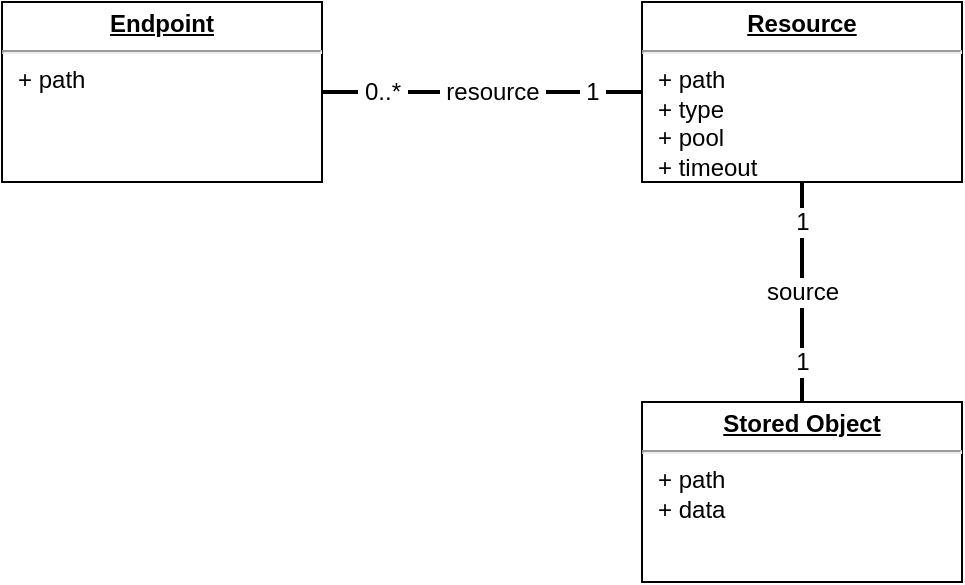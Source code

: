 <mxfile version="13.6.2" type="device"><diagram id="C5RBs43oDa-KdzZeNtuy" name="Page-1"><mxGraphModel dx="1706" dy="1720" grid="1" gridSize="10" guides="1" tooltips="1" connect="1" arrows="1" fold="1" page="1" pageScale="1" pageWidth="827" pageHeight="1169" math="0" shadow="0"><root><mxCell id="WIyWlLk6GJQsqaUBKTNV-0"/><mxCell id="WIyWlLk6GJQsqaUBKTNV-1" parent="WIyWlLk6GJQsqaUBKTNV-0"/><mxCell id="ENiinaadDiG9S9PXOuS3-2" value="&lt;p style=&quot;margin: 0px ; margin-top: 4px ; text-align: center ; text-decoration: underline&quot;&gt;&lt;b&gt;Endpoint&lt;/b&gt;&lt;/p&gt;&lt;hr&gt;&lt;p style=&quot;margin: 0px ; margin-left: 8px&quot;&gt;+ path&lt;/p&gt;" style="verticalAlign=top;align=left;overflow=fill;fontSize=12;fontFamily=Helvetica;html=1;" vertex="1" parent="WIyWlLk6GJQsqaUBKTNV-1"><mxGeometry x="80" y="230" width="160" height="90" as="geometry"/></mxCell><mxCell id="ENiinaadDiG9S9PXOuS3-5" value="" style="line;strokeWidth=2;html=1;" vertex="1" parent="WIyWlLk6GJQsqaUBKTNV-1"><mxGeometry x="240" y="270" width="160" height="10" as="geometry"/></mxCell><mxCell id="ENiinaadDiG9S9PXOuS3-6" value="&lt;p style=&quot;margin: 0px ; margin-top: 4px ; text-align: center ; text-decoration: underline&quot;&gt;&lt;b&gt;Resource&lt;/b&gt;&lt;/p&gt;&lt;hr&gt;&lt;p style=&quot;margin: 0px ; margin-left: 8px&quot;&gt;+ path&lt;/p&gt;&lt;p style=&quot;margin: 0px ; margin-left: 8px&quot;&gt;+ type&lt;/p&gt;&lt;p style=&quot;margin: 0px ; margin-left: 8px&quot;&gt;+ pool&lt;/p&gt;&lt;p style=&quot;margin: 0px ; margin-left: 8px&quot;&gt;+ timeout&lt;/p&gt;" style="verticalAlign=top;align=left;overflow=fill;fontSize=12;fontFamily=Helvetica;html=1;" vertex="1" parent="WIyWlLk6GJQsqaUBKTNV-1"><mxGeometry x="400" y="230" width="160" height="90" as="geometry"/></mxCell><mxCell id="ENiinaadDiG9S9PXOuS3-7" value="&lt;p style=&quot;margin: 0px ; margin-top: 4px ; text-align: center ; text-decoration: underline&quot;&gt;&lt;b&gt;Stored Object&lt;/b&gt;&lt;/p&gt;&lt;hr&gt;&lt;p style=&quot;margin: 0px ; margin-left: 8px&quot;&gt;+ path&lt;/p&gt;&lt;p style=&quot;margin: 0px ; margin-left: 8px&quot;&gt;+ data&lt;/p&gt;" style="verticalAlign=top;align=left;overflow=fill;fontSize=12;fontFamily=Helvetica;html=1;" vertex="1" parent="WIyWlLk6GJQsqaUBKTNV-1"><mxGeometry x="400" y="430" width="160" height="90" as="geometry"/></mxCell><mxCell id="ENiinaadDiG9S9PXOuS3-8" value="" style="line;strokeWidth=2;html=1;direction=south;" vertex="1" parent="WIyWlLk6GJQsqaUBKTNV-1"><mxGeometry x="475" y="320" width="10" height="110" as="geometry"/></mxCell><mxCell id="ENiinaadDiG9S9PXOuS3-9" value="&lt;span&gt;&amp;nbsp;0..*&amp;nbsp;&lt;/span&gt;" style="text;html=1;align=center;verticalAlign=middle;resizable=0;points=[];autosize=1;labelBackgroundColor=#FFFFFF;" vertex="1" parent="WIyWlLk6GJQsqaUBKTNV-1"><mxGeometry x="250" y="265" width="40" height="20" as="geometry"/></mxCell><mxCell id="ENiinaadDiG9S9PXOuS3-10" value="&amp;nbsp;1&amp;nbsp;" style="text;html=1;align=center;verticalAlign=middle;resizable=0;points=[];autosize=1;labelBackgroundColor=#FFFFFF;" vertex="1" parent="WIyWlLk6GJQsqaUBKTNV-1"><mxGeometry x="360" y="265" width="30" height="20" as="geometry"/></mxCell><mxCell id="ENiinaadDiG9S9PXOuS3-11" value="&amp;nbsp;resource&amp;nbsp;" style="text;html=1;align=center;verticalAlign=middle;resizable=0;points=[];autosize=1;labelBackgroundColor=#FFFFFF;" vertex="1" parent="WIyWlLk6GJQsqaUBKTNV-1"><mxGeometry x="290" y="265" width="70" height="20" as="geometry"/></mxCell><mxCell id="ENiinaadDiG9S9PXOuS3-12" value="&amp;nbsp;1&amp;nbsp;" style="text;html=1;align=center;verticalAlign=middle;resizable=0;points=[];autosize=1;labelBackgroundColor=#FFFFFF;" vertex="1" parent="WIyWlLk6GJQsqaUBKTNV-1"><mxGeometry x="465" y="330" width="30" height="20" as="geometry"/></mxCell><mxCell id="ENiinaadDiG9S9PXOuS3-13" value="&amp;nbsp;1&amp;nbsp;" style="text;html=1;align=center;verticalAlign=middle;resizable=0;points=[];autosize=1;labelBackgroundColor=#FFFFFF;" vertex="1" parent="WIyWlLk6GJQsqaUBKTNV-1"><mxGeometry x="465" y="400" width="30" height="20" as="geometry"/></mxCell><mxCell id="ENiinaadDiG9S9PXOuS3-14" value="source" style="text;html=1;align=center;verticalAlign=middle;resizable=0;points=[];autosize=1;labelBackgroundColor=#FFFFFF;" vertex="1" parent="WIyWlLk6GJQsqaUBKTNV-1"><mxGeometry x="455" y="365" width="50" height="20" as="geometry"/></mxCell></root></mxGraphModel></diagram></mxfile>